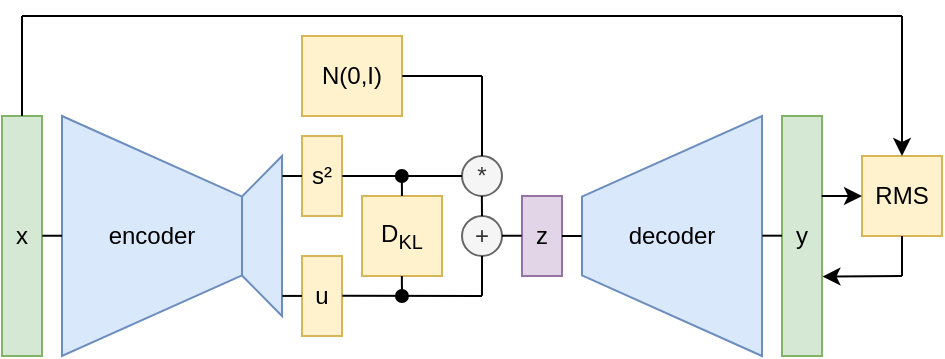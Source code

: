 <mxfile version="12.8.1" type="device"><diagram id="8h5nOnFJjrPpQuH8_lQc" name="Page-1"><mxGraphModel dx="569" dy="306" grid="1" gridSize="10" guides="1" tooltips="1" connect="1" arrows="1" fold="1" page="1" pageScale="1" pageWidth="827" pageHeight="1169" math="0" shadow="0"><root><mxCell id="0"/><mxCell id="1" parent="0"/><mxCell id="Sd6NXDhW3qo_L4d-LIuQ-1" value="encoder" style="shape=trapezoid;perimeter=trapezoidPerimeter;whiteSpace=wrap;html=1;direction=south;size=0.336;fillColor=#dae8fc;strokeColor=#6c8ebf;" vertex="1" parent="1"><mxGeometry x="110" y="130" width="90" height="120" as="geometry"/></mxCell><mxCell id="Sd6NXDhW3qo_L4d-LIuQ-2" value="x" style="rounded=0;whiteSpace=wrap;html=1;fillColor=#d5e8d4;strokeColor=#82b366;" vertex="1" parent="1"><mxGeometry x="80" y="130" width="20" height="120" as="geometry"/></mxCell><mxCell id="Sd6NXDhW3qo_L4d-LIuQ-7" value="decoder" style="shape=trapezoid;perimeter=trapezoidPerimeter;whiteSpace=wrap;html=1;direction=north;size=0.336;fillColor=#dae8fc;strokeColor=#6c8ebf;" vertex="1" parent="1"><mxGeometry x="370" y="130" width="90" height="120" as="geometry"/></mxCell><mxCell id="Sd6NXDhW3qo_L4d-LIuQ-8" value="z" style="rounded=0;whiteSpace=wrap;html=1;fillColor=#e1d5e7;strokeColor=#9673a6;" vertex="1" parent="1"><mxGeometry x="340" y="170" width="20" height="40" as="geometry"/></mxCell><mxCell id="Sd6NXDhW3qo_L4d-LIuQ-9" value="y" style="rounded=0;whiteSpace=wrap;html=1;fillColor=#d5e8d4;strokeColor=#82b366;" vertex="1" parent="1"><mxGeometry x="470" y="130" width="20" height="120" as="geometry"/></mxCell><mxCell id="Sd6NXDhW3qo_L4d-LIuQ-16" value="RMS" style="rounded=0;whiteSpace=wrap;html=1;fillColor=#fff2cc;strokeColor=#d6b656;" vertex="1" parent="1"><mxGeometry x="510" y="150" width="40" height="40" as="geometry"/></mxCell><mxCell id="Sd6NXDhW3qo_L4d-LIuQ-17" value="" style="endArrow=classic;html=1;entryX=0;entryY=0.5;entryDx=0;entryDy=0;exitX=0.993;exitY=0.333;exitDx=0;exitDy=0;exitPerimeter=0;" edge="1" parent="1" source="Sd6NXDhW3qo_L4d-LIuQ-9" target="Sd6NXDhW3qo_L4d-LIuQ-16"><mxGeometry width="50" height="50" relative="1" as="geometry"><mxPoint x="430" y="320" as="sourcePoint"/><mxPoint x="480" y="270" as="targetPoint"/></mxGeometry></mxCell><mxCell id="Sd6NXDhW3qo_L4d-LIuQ-18" value="" style="endArrow=classic;html=1;entryX=0.5;entryY=0;entryDx=0;entryDy=0;" edge="1" parent="1" target="Sd6NXDhW3qo_L4d-LIuQ-16"><mxGeometry width="50" height="50" relative="1" as="geometry"><mxPoint x="530" y="80" as="sourcePoint"/><mxPoint x="480" y="270" as="targetPoint"/></mxGeometry></mxCell><mxCell id="Sd6NXDhW3qo_L4d-LIuQ-23" value="" style="endArrow=none;html=1;entryX=0.5;entryY=0;entryDx=0;entryDy=0;" edge="1" parent="1" target="Sd6NXDhW3qo_L4d-LIuQ-2"><mxGeometry width="50" height="50" relative="1" as="geometry"><mxPoint x="90" y="80" as="sourcePoint"/><mxPoint x="290" y="170" as="targetPoint"/></mxGeometry></mxCell><mxCell id="Sd6NXDhW3qo_L4d-LIuQ-26" value="" style="endArrow=none;html=1;" edge="1" parent="1"><mxGeometry width="50" height="50" relative="1" as="geometry"><mxPoint x="90" y="80" as="sourcePoint"/><mxPoint x="530" y="80" as="targetPoint"/></mxGeometry></mxCell><mxCell id="Sd6NXDhW3qo_L4d-LIuQ-27" value="" style="endArrow=none;html=1;entryX=0.5;entryY=1;entryDx=0;entryDy=0;" edge="1" parent="1" target="Sd6NXDhW3qo_L4d-LIuQ-16"><mxGeometry width="50" height="50" relative="1" as="geometry"><mxPoint x="530" y="210" as="sourcePoint"/><mxPoint x="410" y="180" as="targetPoint"/></mxGeometry></mxCell><mxCell id="Sd6NXDhW3qo_L4d-LIuQ-29" value="" style="endArrow=classic;html=1;entryX=1.011;entryY=0.669;entryDx=0;entryDy=0;entryPerimeter=0;" edge="1" parent="1" target="Sd6NXDhW3qo_L4d-LIuQ-9"><mxGeometry width="50" height="50" relative="1" as="geometry"><mxPoint x="530" y="210" as="sourcePoint"/><mxPoint x="530" y="180" as="targetPoint"/></mxGeometry></mxCell><mxCell id="Sd6NXDhW3qo_L4d-LIuQ-31" value="s²" style="rounded=0;whiteSpace=wrap;html=1;fillColor=#fff2cc;strokeColor=#d6b656;" vertex="1" parent="1"><mxGeometry x="230" y="140" width="20" height="40" as="geometry"/></mxCell><mxCell id="Sd6NXDhW3qo_L4d-LIuQ-32" value="" style="shape=trapezoid;perimeter=trapezoidPerimeter;whiteSpace=wrap;html=1;direction=north;size=0.253;fillColor=#dae8fc;strokeColor=#6c8ebf;" vertex="1" parent="1"><mxGeometry x="200" y="150" width="20" height="80" as="geometry"/></mxCell><mxCell id="Sd6NXDhW3qo_L4d-LIuQ-33" value="u" style="rounded=0;whiteSpace=wrap;html=1;fillColor=#fff2cc;strokeColor=#d6b656;" vertex="1" parent="1"><mxGeometry x="230" y="200" width="20" height="40" as="geometry"/></mxCell><mxCell id="Sd6NXDhW3qo_L4d-LIuQ-34" value="N(0,I)" style="rounded=0;whiteSpace=wrap;html=1;fillColor=#fff2cc;strokeColor=#d6b656;" vertex="1" parent="1"><mxGeometry x="230" y="90" width="50" height="40" as="geometry"/></mxCell><mxCell id="Sd6NXDhW3qo_L4d-LIuQ-35" value="*" style="ellipse;whiteSpace=wrap;html=1;aspect=fixed;fillColor=#f5f5f5;strokeColor=#666666;fontColor=#333333;" vertex="1" parent="1"><mxGeometry x="310" y="150" width="20" height="20" as="geometry"/></mxCell><mxCell id="Sd6NXDhW3qo_L4d-LIuQ-36" value="" style="endArrow=none;html=1;exitX=0;exitY=0.5;exitDx=0;exitDy=0;entryX=0.875;entryY=1.008;entryDx=0;entryDy=0;entryPerimeter=0;" edge="1" parent="1" source="Sd6NXDhW3qo_L4d-LIuQ-31" target="Sd6NXDhW3qo_L4d-LIuQ-32"><mxGeometry width="50" height="50" relative="1" as="geometry"><mxPoint x="230" y="180" as="sourcePoint"/><mxPoint x="280" y="130" as="targetPoint"/></mxGeometry></mxCell><mxCell id="Sd6NXDhW3qo_L4d-LIuQ-37" value="" style="endArrow=none;html=1;exitX=0;exitY=0.5;exitDx=0;exitDy=0;entryX=0.875;entryY=1.008;entryDx=0;entryDy=0;entryPerimeter=0;" edge="1" parent="1"><mxGeometry width="50" height="50" relative="1" as="geometry"><mxPoint x="230" y="219.96" as="sourcePoint"/><mxPoint x="220.16" y="219.96" as="targetPoint"/></mxGeometry></mxCell><mxCell id="Sd6NXDhW3qo_L4d-LIuQ-38" value="" style="endArrow=none;html=1;exitX=0;exitY=0.5;exitDx=0;exitDy=0;entryX=0.875;entryY=1.008;entryDx=0;entryDy=0;entryPerimeter=0;" edge="1" parent="1"><mxGeometry width="50" height="50" relative="1" as="geometry"><mxPoint x="110" y="189.87" as="sourcePoint"/><mxPoint x="100.16" y="189.87" as="targetPoint"/></mxGeometry></mxCell><mxCell id="Sd6NXDhW3qo_L4d-LIuQ-39" value="" style="endArrow=none;html=1;exitX=0;exitY=0.5;exitDx=0;exitDy=0;entryX=0.875;entryY=1.008;entryDx=0;entryDy=0;entryPerimeter=0;" edge="1" parent="1" source="Sd6NXDhW3qo_L4d-LIuQ-35"><mxGeometry width="50" height="50" relative="1" as="geometry"><mxPoint x="260" y="159.94" as="sourcePoint"/><mxPoint x="250.16" y="159.94" as="targetPoint"/></mxGeometry></mxCell><mxCell id="Sd6NXDhW3qo_L4d-LIuQ-40" value="" style="endArrow=none;html=1;entryX=0.875;entryY=1.008;entryDx=0;entryDy=0;entryPerimeter=0;" edge="1" parent="1"><mxGeometry width="50" height="50" relative="1" as="geometry"><mxPoint x="320" y="110" as="sourcePoint"/><mxPoint x="280.16" y="109.94" as="targetPoint"/></mxGeometry></mxCell><mxCell id="Sd6NXDhW3qo_L4d-LIuQ-41" value="" style="endArrow=none;html=1;entryX=0.875;entryY=1.008;entryDx=0;entryDy=0;entryPerimeter=0;exitX=0.5;exitY=0;exitDx=0;exitDy=0;" edge="1" parent="1" source="Sd6NXDhW3qo_L4d-LIuQ-35"><mxGeometry width="50" height="50" relative="1" as="geometry"><mxPoint x="339.84" y="110" as="sourcePoint"/><mxPoint x="320.0" y="109.94" as="targetPoint"/></mxGeometry></mxCell><mxCell id="Sd6NXDhW3qo_L4d-LIuQ-43" value="+" style="ellipse;whiteSpace=wrap;html=1;aspect=fixed;fillColor=#f5f5f5;strokeColor=#666666;fontColor=#333333;" vertex="1" parent="1"><mxGeometry x="310" y="180" width="20" height="20" as="geometry"/></mxCell><mxCell id="Sd6NXDhW3qo_L4d-LIuQ-45" value="" style="endArrow=none;html=1;entryX=0.875;entryY=1.008;entryDx=0;entryDy=0;entryPerimeter=0;" edge="1" parent="1"><mxGeometry width="50" height="50" relative="1" as="geometry"><mxPoint x="320" y="220" as="sourcePoint"/><mxPoint x="250.16" y="219.93" as="targetPoint"/></mxGeometry></mxCell><mxCell id="Sd6NXDhW3qo_L4d-LIuQ-46" value="" style="endArrow=none;html=1;entryX=0.875;entryY=1.008;entryDx=0;entryDy=0;entryPerimeter=0;exitX=0.5;exitY=1;exitDx=0;exitDy=0;" edge="1" parent="1" source="Sd6NXDhW3qo_L4d-LIuQ-43"><mxGeometry width="50" height="50" relative="1" as="geometry"><mxPoint x="339.84" y="220" as="sourcePoint"/><mxPoint x="320.0" y="219.93" as="targetPoint"/></mxGeometry></mxCell><mxCell id="Sd6NXDhW3qo_L4d-LIuQ-47" value="" style="endArrow=none;html=1;entryX=0.5;entryY=0;entryDx=0;entryDy=0;exitX=0.5;exitY=1;exitDx=0;exitDy=0;" edge="1" parent="1" target="Sd6NXDhW3qo_L4d-LIuQ-43"><mxGeometry width="50" height="50" relative="1" as="geometry"><mxPoint x="319.93" y="170" as="sourcePoint"/><mxPoint x="319.93" y="189.93" as="targetPoint"/></mxGeometry></mxCell><mxCell id="Sd6NXDhW3qo_L4d-LIuQ-48" value="" style="endArrow=none;html=1;exitX=0;exitY=0.5;exitDx=0;exitDy=0;entryX=0.875;entryY=1.008;entryDx=0;entryDy=0;entryPerimeter=0;" edge="1" parent="1"><mxGeometry width="50" height="50" relative="1" as="geometry"><mxPoint x="339.84" y="189.87" as="sourcePoint"/><mxPoint x="330" y="189.87" as="targetPoint"/></mxGeometry></mxCell><mxCell id="Sd6NXDhW3qo_L4d-LIuQ-49" value="D&lt;sub&gt;KL&lt;/sub&gt;" style="rounded=0;whiteSpace=wrap;html=1;fillColor=#fff2cc;strokeColor=#d6b656;" vertex="1" parent="1"><mxGeometry x="260" y="170" width="40" height="40" as="geometry"/></mxCell><mxCell id="Sd6NXDhW3qo_L4d-LIuQ-50" value="" style="endArrow=none;html=1;entryX=0.5;entryY=0;entryDx=0;entryDy=0;exitX=0.5;exitY=1;exitDx=0;exitDy=0;endFill=0;startArrow=oval;startFill=1;" edge="1" parent="1"><mxGeometry width="50" height="50" relative="1" as="geometry"><mxPoint x="279.92" y="160" as="sourcePoint"/><mxPoint x="279.99" y="170" as="targetPoint"/></mxGeometry></mxCell><mxCell id="Sd6NXDhW3qo_L4d-LIuQ-51" value="" style="endArrow=oval;html=1;entryX=0.5;entryY=0;entryDx=0;entryDy=0;exitX=0.5;exitY=1;exitDx=0;exitDy=0;endFill=1;" edge="1" parent="1"><mxGeometry width="50" height="50" relative="1" as="geometry"><mxPoint x="279.92" y="210.0" as="sourcePoint"/><mxPoint x="279.99" y="220" as="targetPoint"/></mxGeometry></mxCell><mxCell id="Sd6NXDhW3qo_L4d-LIuQ-52" value="" style="endArrow=none;html=1;exitX=0;exitY=0.5;exitDx=0;exitDy=0;entryX=0.875;entryY=1.008;entryDx=0;entryDy=0;entryPerimeter=0;" edge="1" parent="1"><mxGeometry width="50" height="50" relative="1" as="geometry"><mxPoint x="369.84" y="190" as="sourcePoint"/><mxPoint x="360" y="190" as="targetPoint"/></mxGeometry></mxCell><mxCell id="Sd6NXDhW3qo_L4d-LIuQ-53" value="" style="endArrow=none;html=1;exitX=0;exitY=0.5;exitDx=0;exitDy=0;entryX=0.875;entryY=1.008;entryDx=0;entryDy=0;entryPerimeter=0;" edge="1" parent="1"><mxGeometry width="50" height="50" relative="1" as="geometry"><mxPoint x="470" y="189.84" as="sourcePoint"/><mxPoint x="460.16" y="189.84" as="targetPoint"/></mxGeometry></mxCell></root></mxGraphModel></diagram></mxfile>